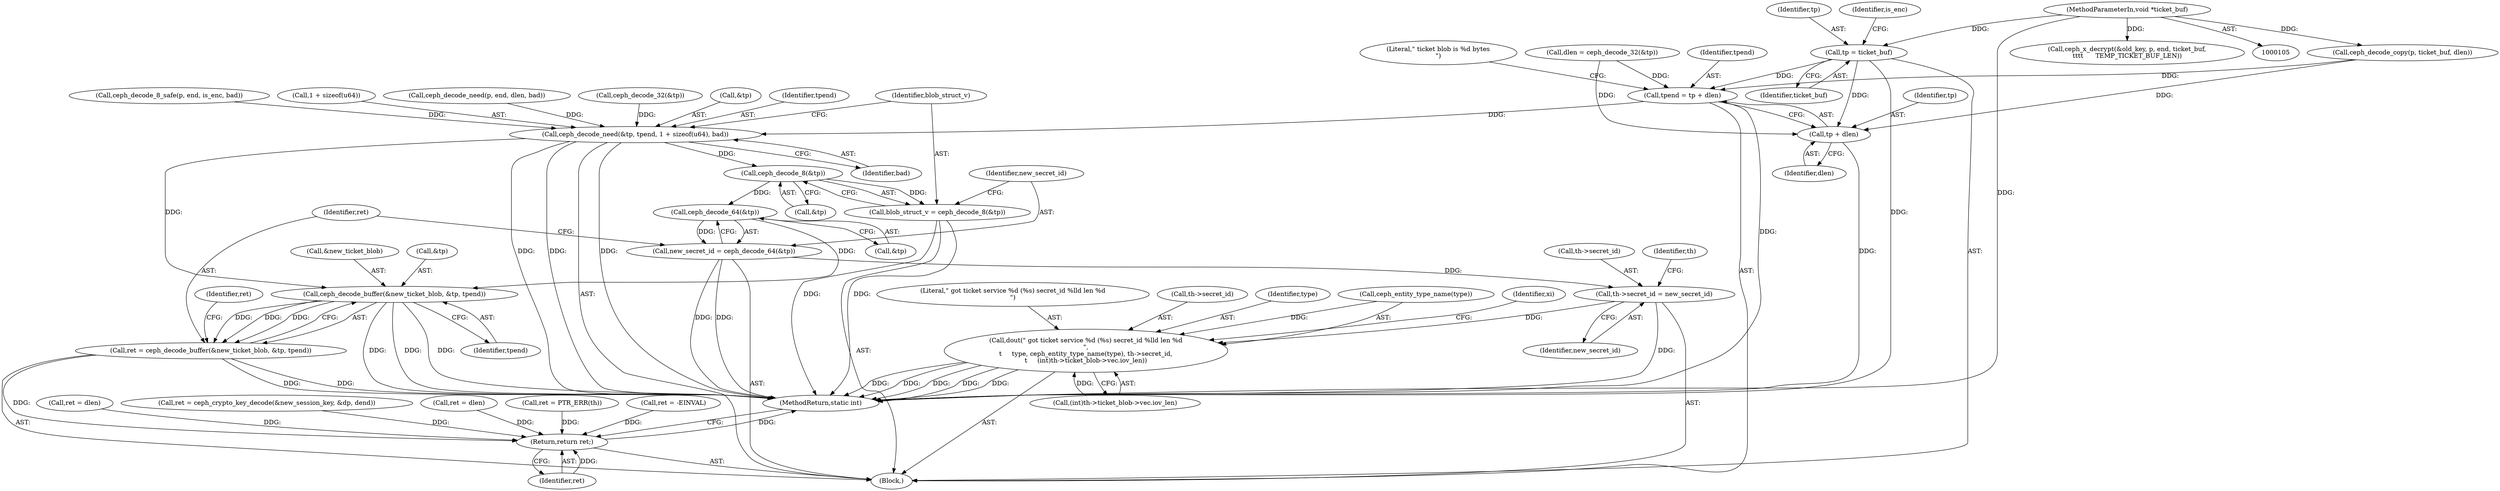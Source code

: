digraph "0_linux_c27a3e4d667fdcad3db7b104f75659478e0c68d8_2@pointer" {
"1000273" [label="(Call,tp = ticket_buf)"];
"1000111" [label="(MethodParameterIn,void *ticket_buf)"];
"1000320" [label="(Call,tpend = tp + dlen)"];
"1000328" [label="(Call,ceph_decode_need(&tp, tpend, 1 + sizeof(u64), bad))"];
"1000339" [label="(Call,ceph_decode_8(&tp))"];
"1000337" [label="(Call,blob_struct_v = ceph_decode_8(&tp))"];
"1000344" [label="(Call,ceph_decode_64(&tp))"];
"1000342" [label="(Call,new_secret_id = ceph_decode_64(&tp))"];
"1000386" [label="(Call,th->secret_id = new_secret_id)"];
"1000401" [label="(Call,dout(\" got ticket service %d (%s) secret_id %lld len %d\n\",\n\t     type, ceph_entity_type_name(type), th->secret_id,\n\t     (int)th->ticket_blob->vec.iov_len))"];
"1000349" [label="(Call,ceph_decode_buffer(&new_ticket_blob, &tp, tpend))"];
"1000347" [label="(Call,ret = ceph_decode_buffer(&new_ticket_blob, &tp, tpend))"];
"1000426" [label="(Return,return ret;)"];
"1000322" [label="(Call,tp + dlen)"];
"1000324" [label="(Identifier,dlen)"];
"1000268" [label="(Call,ceph_decode_8_safe(p, end, is_enc, bad))"];
"1000343" [label="(Identifier,new_secret_id)"];
"1000326" [label="(Literal,\" ticket blob is %d bytes\n\")"];
"1000274" [label="(Identifier,tp)"];
"1000111" [label="(MethodParameterIn,void *ticket_buf)"];
"1000277" [label="(Identifier,is_enc)"];
"1000283" [label="(Call,ceph_x_decrypt(&old_key, p, end, ticket_buf,\n\t\t\t\t      TEMP_TICKET_BUF_LEN))"];
"1000401" [label="(Call,dout(\" got ticket service %d (%s) secret_id %lld len %d\n\",\n\t     type, ceph_entity_type_name(type), th->secret_id,\n\t     (int)th->ticket_blob->vec.iov_len))"];
"1000332" [label="(Call,1 + sizeof(u64))"];
"1000299" [label="(Call,dlen = ceph_decode_32(&tp))"];
"1000340" [label="(Call,&tp)"];
"1000347" [label="(Call,ret = ceph_decode_buffer(&new_ticket_blob, &tp, tpend))"];
"1000402" [label="(Literal,\" got ticket service %d (%s) secret_id %lld len %d\n\")"];
"1000356" [label="(Identifier,ret)"];
"1000295" [label="(Call,ret = dlen)"];
"1000225" [label="(Call,ret = ceph_crypto_key_decode(&new_session_key, &dp, dend))"];
"1000275" [label="(Identifier,ticket_buf)"];
"1000354" [label="(Identifier,tpend)"];
"1000426" [label="(Return,return ret;)"];
"1000311" [label="(Call,ceph_decode_need(p, end, dlen, bad))"];
"1000328" [label="(Call,ceph_decode_need(&tp, tpend, 1 + sizeof(u64), bad))"];
"1000323" [label="(Identifier,tp)"];
"1000387" [label="(Call,th->secret_id)"];
"1000191" [label="(Call,ret = dlen)"];
"1000173" [label="(Call,ret = PTR_ERR(th))"];
"1000427" [label="(Identifier,ret)"];
"1000342" [label="(Call,new_secret_id = ceph_decode_64(&tp))"];
"1000322" [label="(Call,tp + dlen)"];
"1000320" [label="(Call,tpend = tp + dlen)"];
"1000301" [label="(Call,ceph_decode_32(&tp))"];
"1000434" [label="(MethodReturn,static int)"];
"1000390" [label="(Identifier,new_secret_id)"];
"1000345" [label="(Call,&tp)"];
"1000112" [label="(Block,)"];
"1000406" [label="(Call,th->secret_id)"];
"1000349" [label="(Call,ceph_decode_buffer(&new_ticket_blob, &tp, tpend))"];
"1000339" [label="(Call,ceph_decode_8(&tp))"];
"1000350" [label="(Call,&new_ticket_blob)"];
"1000352" [label="(Call,&tp)"];
"1000344" [label="(Call,ceph_decode_64(&tp))"];
"1000348" [label="(Identifier,ret)"];
"1000273" [label="(Call,tp = ticket_buf)"];
"1000336" [label="(Identifier,bad)"];
"1000337" [label="(Call,blob_struct_v = ceph_decode_8(&tp))"];
"1000403" [label="(Identifier,type)"];
"1000321" [label="(Identifier,tpend)"];
"1000404" [label="(Call,ceph_entity_type_name(type))"];
"1000316" [label="(Call,ceph_decode_copy(p, ticket_buf, dlen))"];
"1000329" [label="(Call,&tp)"];
"1000393" [label="(Identifier,th)"];
"1000331" [label="(Identifier,tpend)"];
"1000429" [label="(Call,ret = -EINVAL)"];
"1000338" [label="(Identifier,blob_struct_v)"];
"1000386" [label="(Call,th->secret_id = new_secret_id)"];
"1000409" [label="(Call,(int)th->ticket_blob->vec.iov_len)"];
"1000420" [label="(Identifier,xi)"];
"1000273" -> "1000112"  [label="AST: "];
"1000273" -> "1000275"  [label="CFG: "];
"1000274" -> "1000273"  [label="AST: "];
"1000275" -> "1000273"  [label="AST: "];
"1000277" -> "1000273"  [label="CFG: "];
"1000273" -> "1000434"  [label="DDG: "];
"1000111" -> "1000273"  [label="DDG: "];
"1000273" -> "1000320"  [label="DDG: "];
"1000273" -> "1000322"  [label="DDG: "];
"1000111" -> "1000105"  [label="AST: "];
"1000111" -> "1000434"  [label="DDG: "];
"1000111" -> "1000283"  [label="DDG: "];
"1000111" -> "1000316"  [label="DDG: "];
"1000320" -> "1000112"  [label="AST: "];
"1000320" -> "1000322"  [label="CFG: "];
"1000321" -> "1000320"  [label="AST: "];
"1000322" -> "1000320"  [label="AST: "];
"1000326" -> "1000320"  [label="CFG: "];
"1000320" -> "1000434"  [label="DDG: "];
"1000316" -> "1000320"  [label="DDG: "];
"1000299" -> "1000320"  [label="DDG: "];
"1000320" -> "1000328"  [label="DDG: "];
"1000328" -> "1000112"  [label="AST: "];
"1000328" -> "1000336"  [label="CFG: "];
"1000329" -> "1000328"  [label="AST: "];
"1000331" -> "1000328"  [label="AST: "];
"1000332" -> "1000328"  [label="AST: "];
"1000336" -> "1000328"  [label="AST: "];
"1000338" -> "1000328"  [label="CFG: "];
"1000328" -> "1000434"  [label="DDG: "];
"1000328" -> "1000434"  [label="DDG: "];
"1000328" -> "1000434"  [label="DDG: "];
"1000301" -> "1000328"  [label="DDG: "];
"1000311" -> "1000328"  [label="DDG: "];
"1000268" -> "1000328"  [label="DDG: "];
"1000328" -> "1000339"  [label="DDG: "];
"1000328" -> "1000349"  [label="DDG: "];
"1000339" -> "1000337"  [label="AST: "];
"1000339" -> "1000340"  [label="CFG: "];
"1000340" -> "1000339"  [label="AST: "];
"1000337" -> "1000339"  [label="CFG: "];
"1000339" -> "1000337"  [label="DDG: "];
"1000339" -> "1000344"  [label="DDG: "];
"1000337" -> "1000112"  [label="AST: "];
"1000338" -> "1000337"  [label="AST: "];
"1000343" -> "1000337"  [label="CFG: "];
"1000337" -> "1000434"  [label="DDG: "];
"1000337" -> "1000434"  [label="DDG: "];
"1000344" -> "1000342"  [label="AST: "];
"1000344" -> "1000345"  [label="CFG: "];
"1000345" -> "1000344"  [label="AST: "];
"1000342" -> "1000344"  [label="CFG: "];
"1000344" -> "1000342"  [label="DDG: "];
"1000344" -> "1000349"  [label="DDG: "];
"1000342" -> "1000112"  [label="AST: "];
"1000343" -> "1000342"  [label="AST: "];
"1000348" -> "1000342"  [label="CFG: "];
"1000342" -> "1000434"  [label="DDG: "];
"1000342" -> "1000434"  [label="DDG: "];
"1000342" -> "1000386"  [label="DDG: "];
"1000386" -> "1000112"  [label="AST: "];
"1000386" -> "1000390"  [label="CFG: "];
"1000387" -> "1000386"  [label="AST: "];
"1000390" -> "1000386"  [label="AST: "];
"1000393" -> "1000386"  [label="CFG: "];
"1000386" -> "1000434"  [label="DDG: "];
"1000386" -> "1000401"  [label="DDG: "];
"1000401" -> "1000112"  [label="AST: "];
"1000401" -> "1000409"  [label="CFG: "];
"1000402" -> "1000401"  [label="AST: "];
"1000403" -> "1000401"  [label="AST: "];
"1000404" -> "1000401"  [label="AST: "];
"1000406" -> "1000401"  [label="AST: "];
"1000409" -> "1000401"  [label="AST: "];
"1000420" -> "1000401"  [label="CFG: "];
"1000401" -> "1000434"  [label="DDG: "];
"1000401" -> "1000434"  [label="DDG: "];
"1000401" -> "1000434"  [label="DDG: "];
"1000401" -> "1000434"  [label="DDG: "];
"1000401" -> "1000434"  [label="DDG: "];
"1000404" -> "1000401"  [label="DDG: "];
"1000409" -> "1000401"  [label="DDG: "];
"1000349" -> "1000347"  [label="AST: "];
"1000349" -> "1000354"  [label="CFG: "];
"1000350" -> "1000349"  [label="AST: "];
"1000352" -> "1000349"  [label="AST: "];
"1000354" -> "1000349"  [label="AST: "];
"1000347" -> "1000349"  [label="CFG: "];
"1000349" -> "1000434"  [label="DDG: "];
"1000349" -> "1000434"  [label="DDG: "];
"1000349" -> "1000434"  [label="DDG: "];
"1000349" -> "1000347"  [label="DDG: "];
"1000349" -> "1000347"  [label="DDG: "];
"1000349" -> "1000347"  [label="DDG: "];
"1000347" -> "1000112"  [label="AST: "];
"1000348" -> "1000347"  [label="AST: "];
"1000356" -> "1000347"  [label="CFG: "];
"1000347" -> "1000434"  [label="DDG: "];
"1000347" -> "1000434"  [label="DDG: "];
"1000347" -> "1000426"  [label="DDG: "];
"1000426" -> "1000112"  [label="AST: "];
"1000426" -> "1000427"  [label="CFG: "];
"1000427" -> "1000426"  [label="AST: "];
"1000434" -> "1000426"  [label="CFG: "];
"1000426" -> "1000434"  [label="DDG: "];
"1000427" -> "1000426"  [label="DDG: "];
"1000295" -> "1000426"  [label="DDG: "];
"1000225" -> "1000426"  [label="DDG: "];
"1000429" -> "1000426"  [label="DDG: "];
"1000191" -> "1000426"  [label="DDG: "];
"1000173" -> "1000426"  [label="DDG: "];
"1000322" -> "1000324"  [label="CFG: "];
"1000323" -> "1000322"  [label="AST: "];
"1000324" -> "1000322"  [label="AST: "];
"1000322" -> "1000434"  [label="DDG: "];
"1000316" -> "1000322"  [label="DDG: "];
"1000299" -> "1000322"  [label="DDG: "];
}
